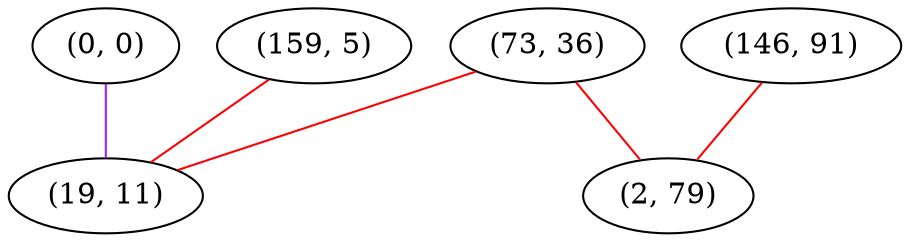 graph "" {
"(0, 0)";
"(159, 5)";
"(146, 91)";
"(73, 36)";
"(2, 79)";
"(19, 11)";
"(0, 0)" -- "(19, 11)"  [color=purple, key=0, weight=4];
"(159, 5)" -- "(19, 11)"  [color=red, key=0, weight=1];
"(146, 91)" -- "(2, 79)"  [color=red, key=0, weight=1];
"(73, 36)" -- "(2, 79)"  [color=red, key=0, weight=1];
"(73, 36)" -- "(19, 11)"  [color=red, key=0, weight=1];
}
